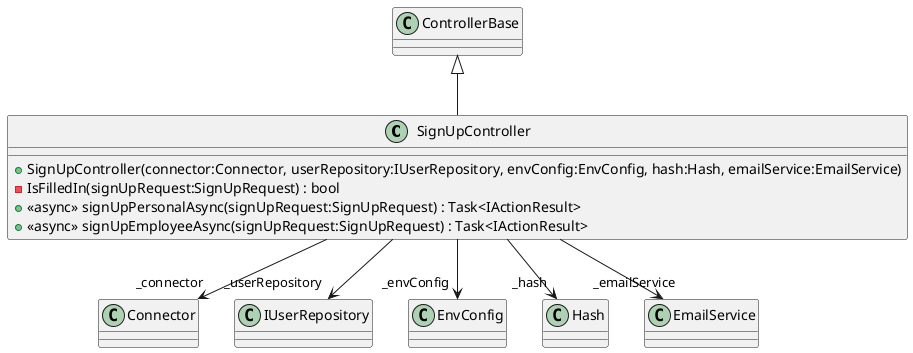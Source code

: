 @startuml
class SignUpController {
    + SignUpController(connector:Connector, userRepository:IUserRepository, envConfig:EnvConfig, hash:Hash, emailService:EmailService)
    - IsFilledIn(signUpRequest:SignUpRequest) : bool
    + <<async>> signUpPersonalAsync(signUpRequest:SignUpRequest) : Task<IActionResult>
    + <<async>> signUpEmployeeAsync(signUpRequest:SignUpRequest) : Task<IActionResult>
}
ControllerBase <|-- SignUpController
SignUpController --> "_connector" Connector
SignUpController --> "_userRepository" IUserRepository
SignUpController --> "_envConfig" EnvConfig
SignUpController --> "_hash" Hash
SignUpController --> "_emailService" EmailService
@enduml
